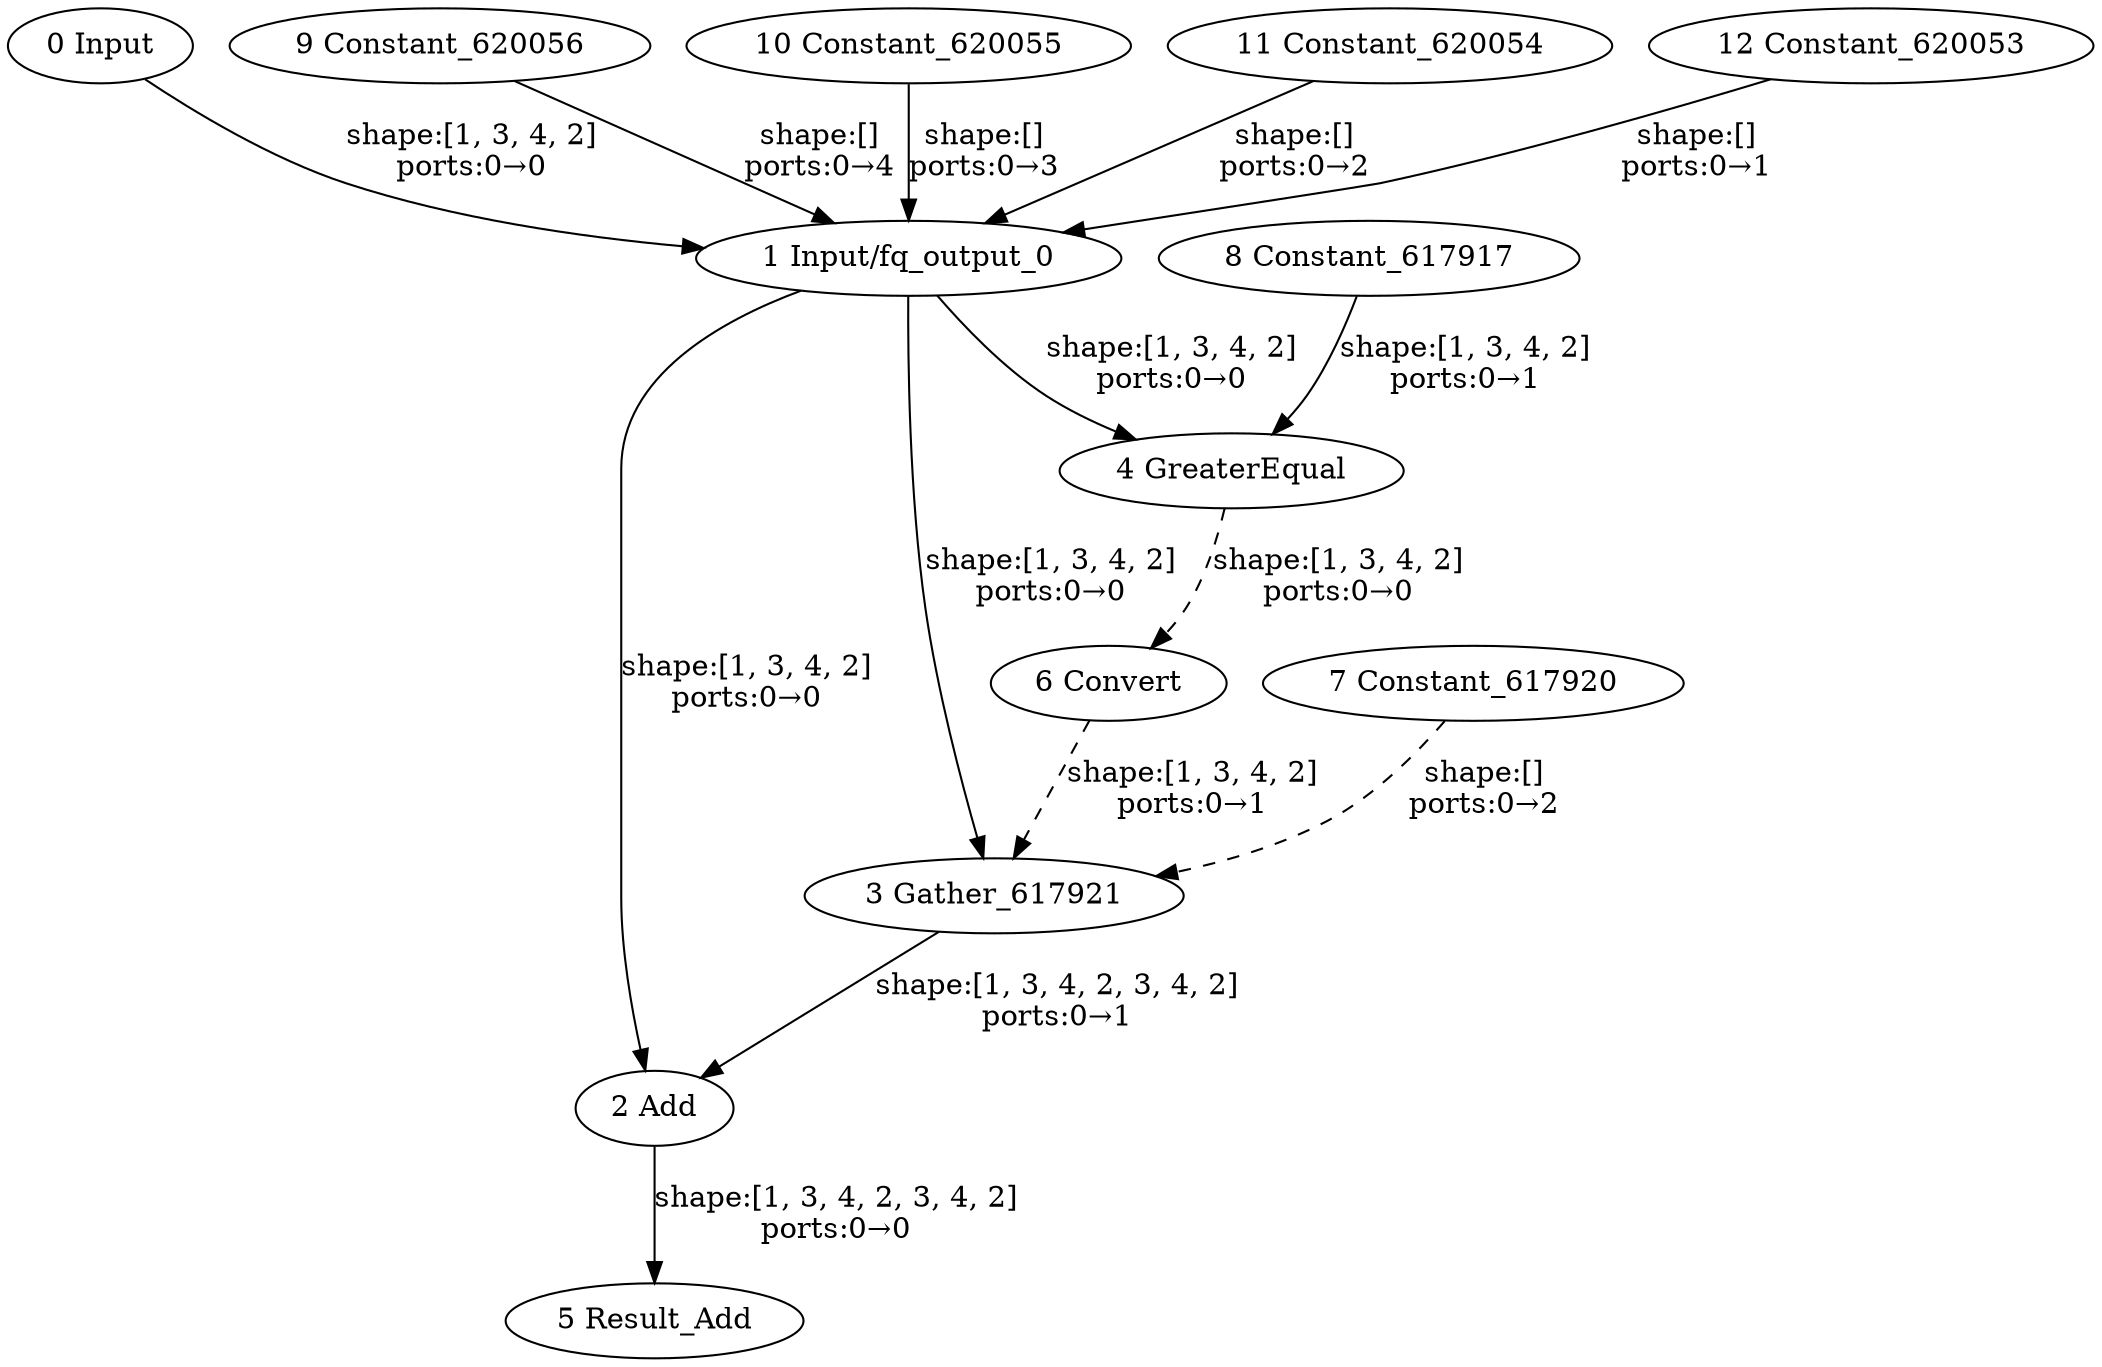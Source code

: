 strict digraph  {
"0 Input" [id=0, type=Parameter];
"1 Input/fq_output_0" [id=1, type=FakeQuantize];
"2 Add" [id=2, type=Add];
"3 Gather_617921" [id=3, type=Gather];
"4 GreaterEqual" [id=4, type=GreaterEqual];
"5 Result_Add" [id=5, type=Result];
"6 Convert" [id=6, type=Convert];
"7 Constant_617920" [id=7, type=Constant];
"8 Constant_617917" [id=8, type=Constant];
"9 Constant_620056" [id=9, type=Constant];
"10 Constant_620055" [id=10, type=Constant];
"11 Constant_620054" [id=11, type=Constant];
"12 Constant_620053" [id=12, type=Constant];
"0 Input" -> "1 Input/fq_output_0"  [label="shape:[1, 3, 4, 2]\nports:0→0", style=solid];
"1 Input/fq_output_0" -> "2 Add"  [label="shape:[1, 3, 4, 2]\nports:0→0", style=solid];
"1 Input/fq_output_0" -> "3 Gather_617921"  [label="shape:[1, 3, 4, 2]\nports:0→0", style=solid];
"1 Input/fq_output_0" -> "4 GreaterEqual"  [label="shape:[1, 3, 4, 2]\nports:0→0", style=solid];
"2 Add" -> "5 Result_Add"  [label="shape:[1, 3, 4, 2, 3, 4, 2]\nports:0→0", style=solid];
"3 Gather_617921" -> "2 Add"  [label="shape:[1, 3, 4, 2, 3, 4, 2]\nports:0→1", style=solid];
"4 GreaterEqual" -> "6 Convert"  [label="shape:[1, 3, 4, 2]\nports:0→0", style=dashed];
"6 Convert" -> "3 Gather_617921"  [label="shape:[1, 3, 4, 2]\nports:0→1", style=dashed];
"7 Constant_617920" -> "3 Gather_617921"  [label="shape:[]\nports:0→2", style=dashed];
"8 Constant_617917" -> "4 GreaterEqual"  [label="shape:[1, 3, 4, 2]\nports:0→1", style=solid];
"9 Constant_620056" -> "1 Input/fq_output_0"  [label="shape:[]\nports:0→4", style=solid];
"10 Constant_620055" -> "1 Input/fq_output_0"  [label="shape:[]\nports:0→3", style=solid];
"11 Constant_620054" -> "1 Input/fq_output_0"  [label="shape:[]\nports:0→2", style=solid];
"12 Constant_620053" -> "1 Input/fq_output_0"  [label="shape:[]\nports:0→1", style=solid];
}
